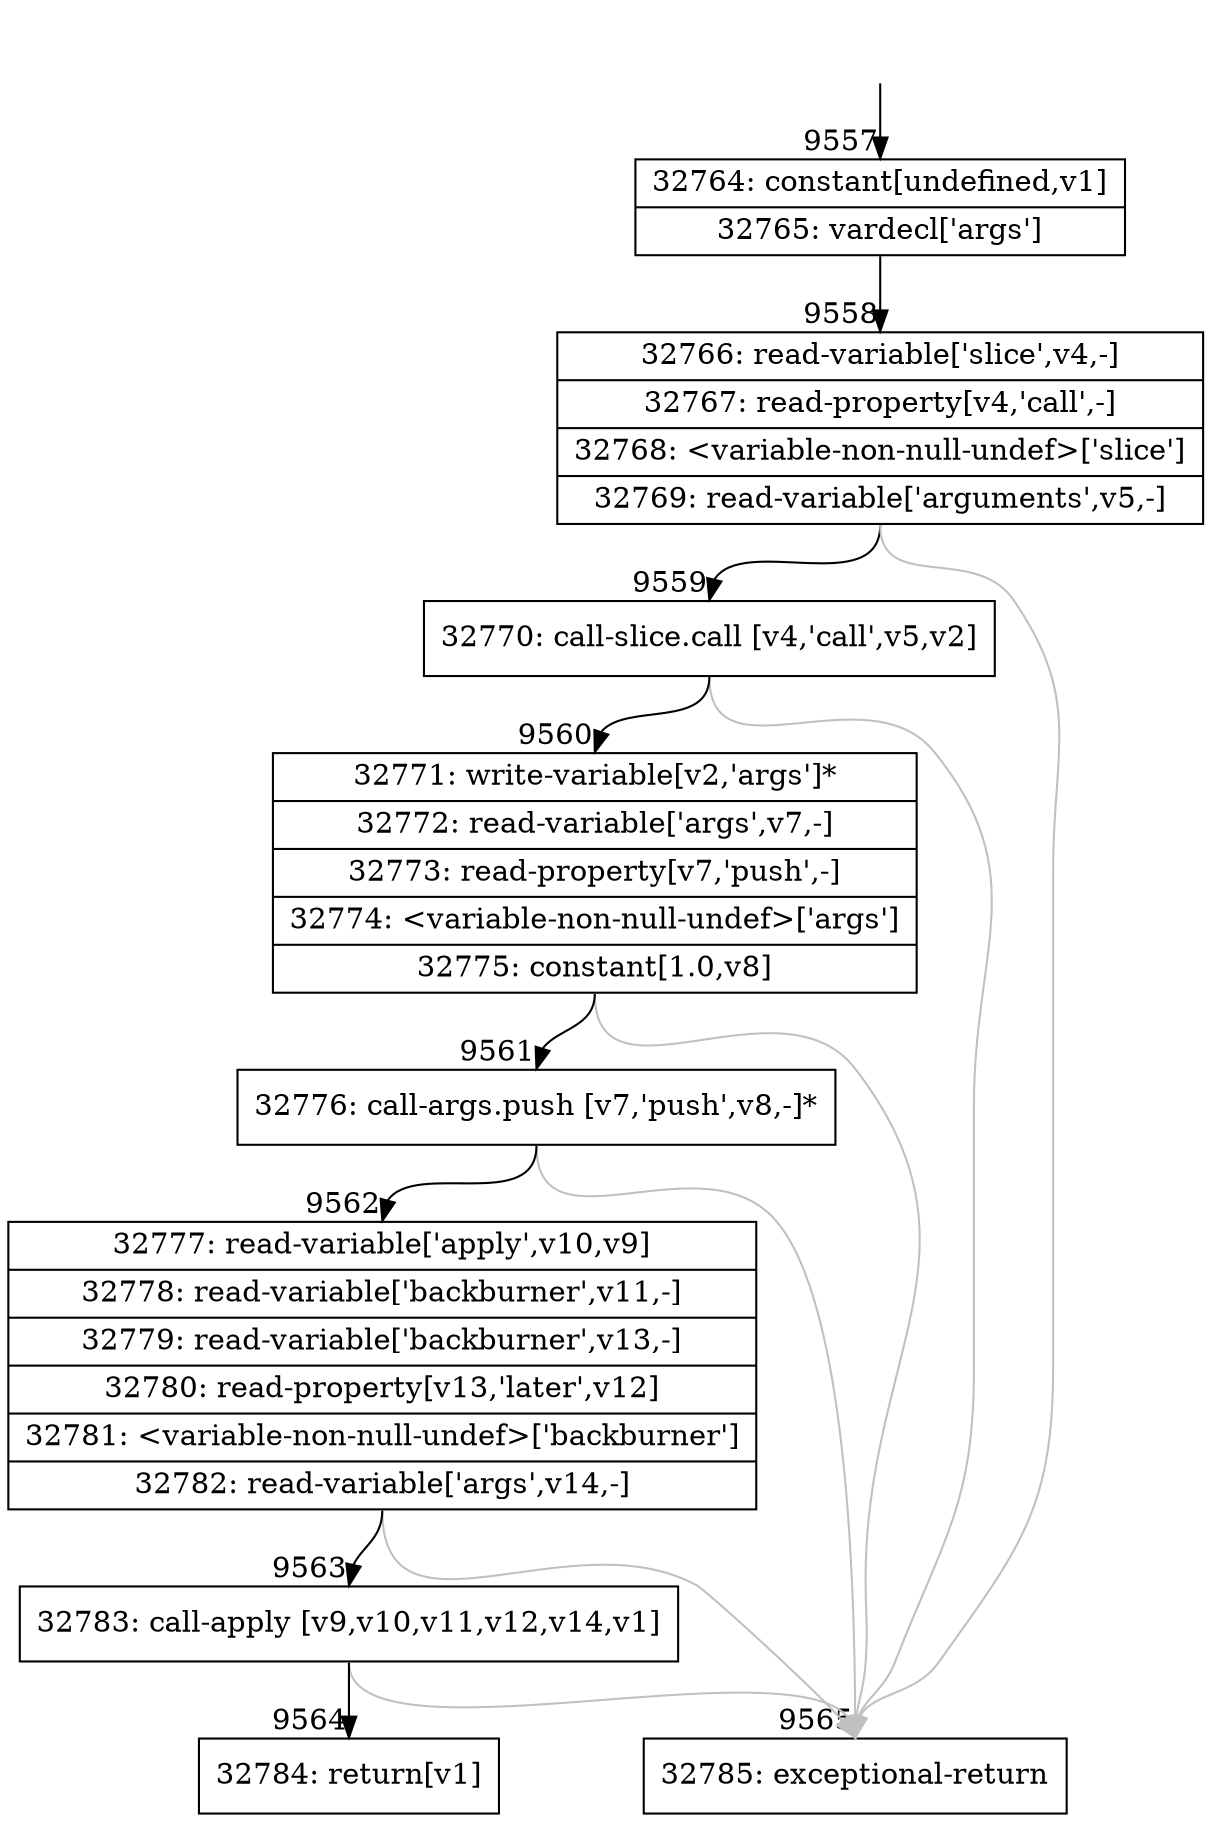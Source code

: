 digraph {
rankdir="TD"
BB_entry806[shape=none,label=""];
BB_entry806 -> BB9557 [tailport=s, headport=n, headlabel="    9557"]
BB9557 [shape=record label="{32764: constant[undefined,v1]|32765: vardecl['args']}" ] 
BB9557 -> BB9558 [tailport=s, headport=n, headlabel="      9558"]
BB9558 [shape=record label="{32766: read-variable['slice',v4,-]|32767: read-property[v4,'call',-]|32768: \<variable-non-null-undef\>['slice']|32769: read-variable['arguments',v5,-]}" ] 
BB9558 -> BB9559 [tailport=s, headport=n, headlabel="      9559"]
BB9558 -> BB9565 [tailport=s, headport=n, color=gray, headlabel="      9565"]
BB9559 [shape=record label="{32770: call-slice.call [v4,'call',v5,v2]}" ] 
BB9559 -> BB9560 [tailport=s, headport=n, headlabel="      9560"]
BB9559 -> BB9565 [tailport=s, headport=n, color=gray]
BB9560 [shape=record label="{32771: write-variable[v2,'args']*|32772: read-variable['args',v7,-]|32773: read-property[v7,'push',-]|32774: \<variable-non-null-undef\>['args']|32775: constant[1.0,v8]}" ] 
BB9560 -> BB9561 [tailport=s, headport=n, headlabel="      9561"]
BB9560 -> BB9565 [tailport=s, headport=n, color=gray]
BB9561 [shape=record label="{32776: call-args.push [v7,'push',v8,-]*}" ] 
BB9561 -> BB9562 [tailport=s, headport=n, headlabel="      9562"]
BB9561 -> BB9565 [tailport=s, headport=n, color=gray]
BB9562 [shape=record label="{32777: read-variable['apply',v10,v9]|32778: read-variable['backburner',v11,-]|32779: read-variable['backburner',v13,-]|32780: read-property[v13,'later',v12]|32781: \<variable-non-null-undef\>['backburner']|32782: read-variable['args',v14,-]}" ] 
BB9562 -> BB9563 [tailport=s, headport=n, headlabel="      9563"]
BB9562 -> BB9565 [tailport=s, headport=n, color=gray]
BB9563 [shape=record label="{32783: call-apply [v9,v10,v11,v12,v14,v1]}" ] 
BB9563 -> BB9564 [tailport=s, headport=n, headlabel="      9564"]
BB9563 -> BB9565 [tailport=s, headport=n, color=gray]
BB9564 [shape=record label="{32784: return[v1]}" ] 
BB9565 [shape=record label="{32785: exceptional-return}" ] 
//#$~ 17120
}
